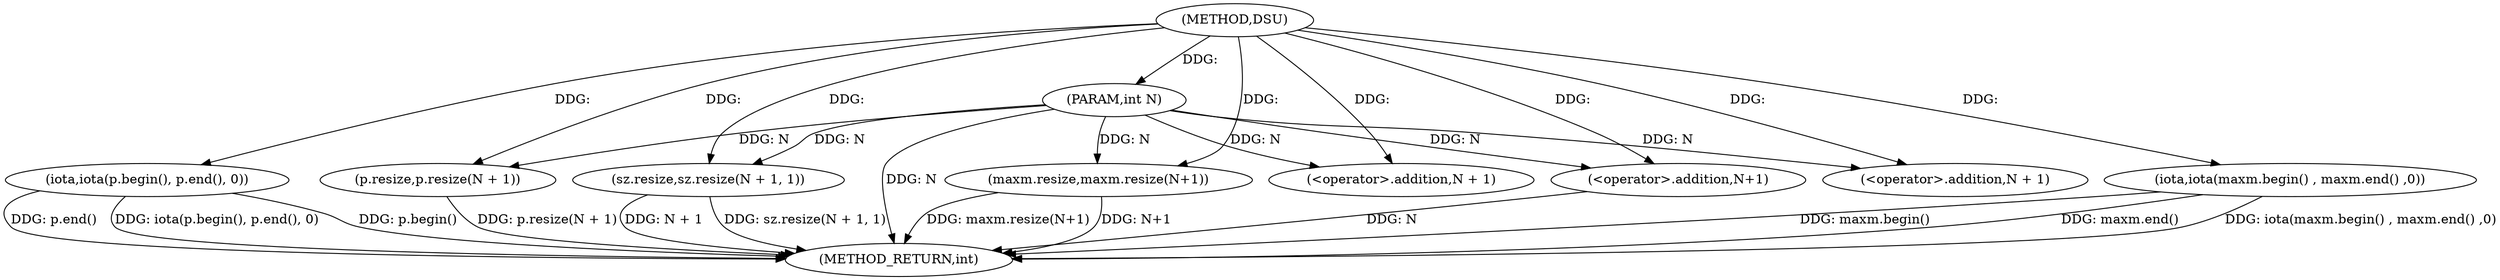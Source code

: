 digraph "DSU" {  
"1000163" [label = "(METHOD,DSU)" ]
"1000187" [label = "(METHOD_RETURN,int)" ]
"1000164" [label = "(PARAM,int N)" ]
"1000166" [label = "(p.resize,p.resize(N + 1))" ]
"1000170" [label = "(iota,iota(p.begin(), p.end(), 0))" ]
"1000174" [label = "(sz.resize,sz.resize(N + 1, 1))" ]
"1000179" [label = "(maxm.resize,maxm.resize(N+1))" ]
"1000183" [label = "(iota,iota(maxm.begin() , maxm.end() ,0))" ]
"1000167" [label = "(<operator>.addition,N + 1)" ]
"1000175" [label = "(<operator>.addition,N + 1)" ]
"1000180" [label = "(<operator>.addition,N+1)" ]
  "1000164" -> "1000187"  [ label = "DDG: N"] 
  "1000166" -> "1000187"  [ label = "DDG: p.resize(N + 1)"] 
  "1000170" -> "1000187"  [ label = "DDG: p.begin()"] 
  "1000170" -> "1000187"  [ label = "DDG: p.end()"] 
  "1000170" -> "1000187"  [ label = "DDG: iota(p.begin(), p.end(), 0)"] 
  "1000174" -> "1000187"  [ label = "DDG: N + 1"] 
  "1000174" -> "1000187"  [ label = "DDG: sz.resize(N + 1, 1)"] 
  "1000180" -> "1000187"  [ label = "DDG: N"] 
  "1000179" -> "1000187"  [ label = "DDG: N+1"] 
  "1000179" -> "1000187"  [ label = "DDG: maxm.resize(N+1)"] 
  "1000183" -> "1000187"  [ label = "DDG: maxm.begin()"] 
  "1000183" -> "1000187"  [ label = "DDG: maxm.end()"] 
  "1000183" -> "1000187"  [ label = "DDG: iota(maxm.begin() , maxm.end() ,0)"] 
  "1000163" -> "1000164"  [ label = "DDG: "] 
  "1000164" -> "1000166"  [ label = "DDG: N"] 
  "1000163" -> "1000166"  [ label = "DDG: "] 
  "1000163" -> "1000170"  [ label = "DDG: "] 
  "1000164" -> "1000174"  [ label = "DDG: N"] 
  "1000163" -> "1000174"  [ label = "DDG: "] 
  "1000163" -> "1000179"  [ label = "DDG: "] 
  "1000164" -> "1000179"  [ label = "DDG: N"] 
  "1000163" -> "1000183"  [ label = "DDG: "] 
  "1000164" -> "1000167"  [ label = "DDG: N"] 
  "1000163" -> "1000167"  [ label = "DDG: "] 
  "1000164" -> "1000175"  [ label = "DDG: N"] 
  "1000163" -> "1000175"  [ label = "DDG: "] 
  "1000164" -> "1000180"  [ label = "DDG: N"] 
  "1000163" -> "1000180"  [ label = "DDG: "] 
}
